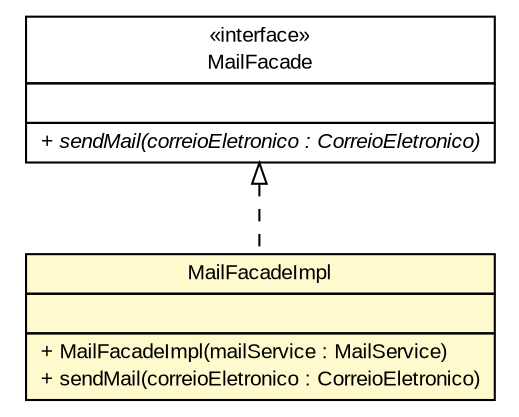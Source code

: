 #!/usr/local/bin/dot
#
# Class diagram 
# Generated by UMLGraph version R5_6 (http://www.umlgraph.org/)
#

digraph G {
	edge [fontname="arial",fontsize=10,labelfontname="arial",labelfontsize=10];
	node [fontname="arial",fontsize=10,shape=plaintext];
	nodesep=0.25;
	ranksep=0.5;
	// br.gov.to.sefaz.seg.business.mail.facade.impl.MailFacadeImpl
	c112583 [label=<<table title="br.gov.to.sefaz.seg.business.mail.facade.impl.MailFacadeImpl" border="0" cellborder="1" cellspacing="0" cellpadding="2" port="p" bgcolor="lemonChiffon" href="./MailFacadeImpl.html">
		<tr><td><table border="0" cellspacing="0" cellpadding="1">
<tr><td align="center" balign="center"> MailFacadeImpl </td></tr>
		</table></td></tr>
		<tr><td><table border="0" cellspacing="0" cellpadding="1">
<tr><td align="left" balign="left">  </td></tr>
		</table></td></tr>
		<tr><td><table border="0" cellspacing="0" cellpadding="1">
<tr><td align="left" balign="left"> + MailFacadeImpl(mailService : MailService) </td></tr>
<tr><td align="left" balign="left"> + sendMail(correioEletronico : CorreioEletronico) </td></tr>
		</table></td></tr>
		</table>>, URL="./MailFacadeImpl.html", fontname="arial", fontcolor="black", fontsize=10.0];
	// br.gov.to.sefaz.seg.business.mail.facade.MailFacade
	c112584 [label=<<table title="br.gov.to.sefaz.seg.business.mail.facade.MailFacade" border="0" cellborder="1" cellspacing="0" cellpadding="2" port="p" href="../MailFacade.html">
		<tr><td><table border="0" cellspacing="0" cellpadding="1">
<tr><td align="center" balign="center"> &#171;interface&#187; </td></tr>
<tr><td align="center" balign="center"> MailFacade </td></tr>
		</table></td></tr>
		<tr><td><table border="0" cellspacing="0" cellpadding="1">
<tr><td align="left" balign="left">  </td></tr>
		</table></td></tr>
		<tr><td><table border="0" cellspacing="0" cellpadding="1">
<tr><td align="left" balign="left"><font face="arial italic" point-size="10.0"> + sendMail(correioEletronico : CorreioEletronico) </font></td></tr>
		</table></td></tr>
		</table>>, URL="../MailFacade.html", fontname="arial", fontcolor="black", fontsize=10.0];
	//br.gov.to.sefaz.seg.business.mail.facade.impl.MailFacadeImpl implements br.gov.to.sefaz.seg.business.mail.facade.MailFacade
	c112584:p -> c112583:p [dir=back,arrowtail=empty,style=dashed];
}

